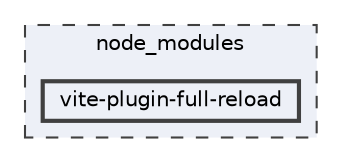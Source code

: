 digraph "node_modules/vite-plugin-full-reload"
{
 // LATEX_PDF_SIZE
  bgcolor="transparent";
  edge [fontname=Helvetica,fontsize=10,labelfontname=Helvetica,labelfontsize=10];
  node [fontname=Helvetica,fontsize=10,shape=box,height=0.2,width=0.4];
  compound=true
  subgraph clusterdir_acd06b18086a0dd2ae699b1e0b775be8 {
    graph [ bgcolor="#edf0f7", pencolor="grey25", label="node_modules", fontname=Helvetica,fontsize=10 style="filled,dashed", URL="dir_acd06b18086a0dd2ae699b1e0b775be8.html",tooltip=""]
  dir_2ddf2bc0b598ae077739d34e27766bb2 [label="vite-plugin-full-reload", fillcolor="#edf0f7", color="grey25", style="filled,bold", URL="dir_2ddf2bc0b598ae077739d34e27766bb2.html",tooltip=""];
  }
}
